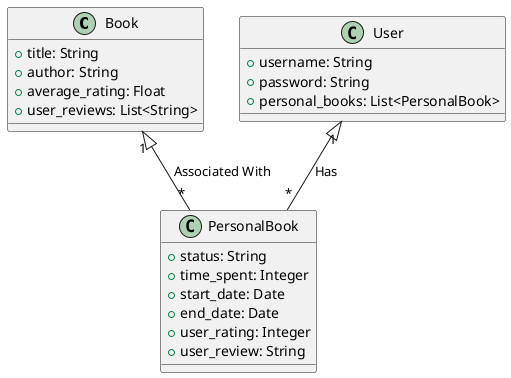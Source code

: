 @startuml Book Management Application
class Book {
  +title: String
  +author: String
  +average_rating: Float
  +user_reviews: List<String>
}

class User {
  +username: String
  +password: String
  +personal_books: List<PersonalBook>
}

class PersonalBook {
  +status: String
  +time_spent: Integer
  +start_date: Date
  +end_date: Date
  +user_rating: Integer
  +user_review: String
}

Book "1" <|-- "*" PersonalBook : "Associated With"
User "1" <|-- "*" PersonalBook : "Has"
@enduml
